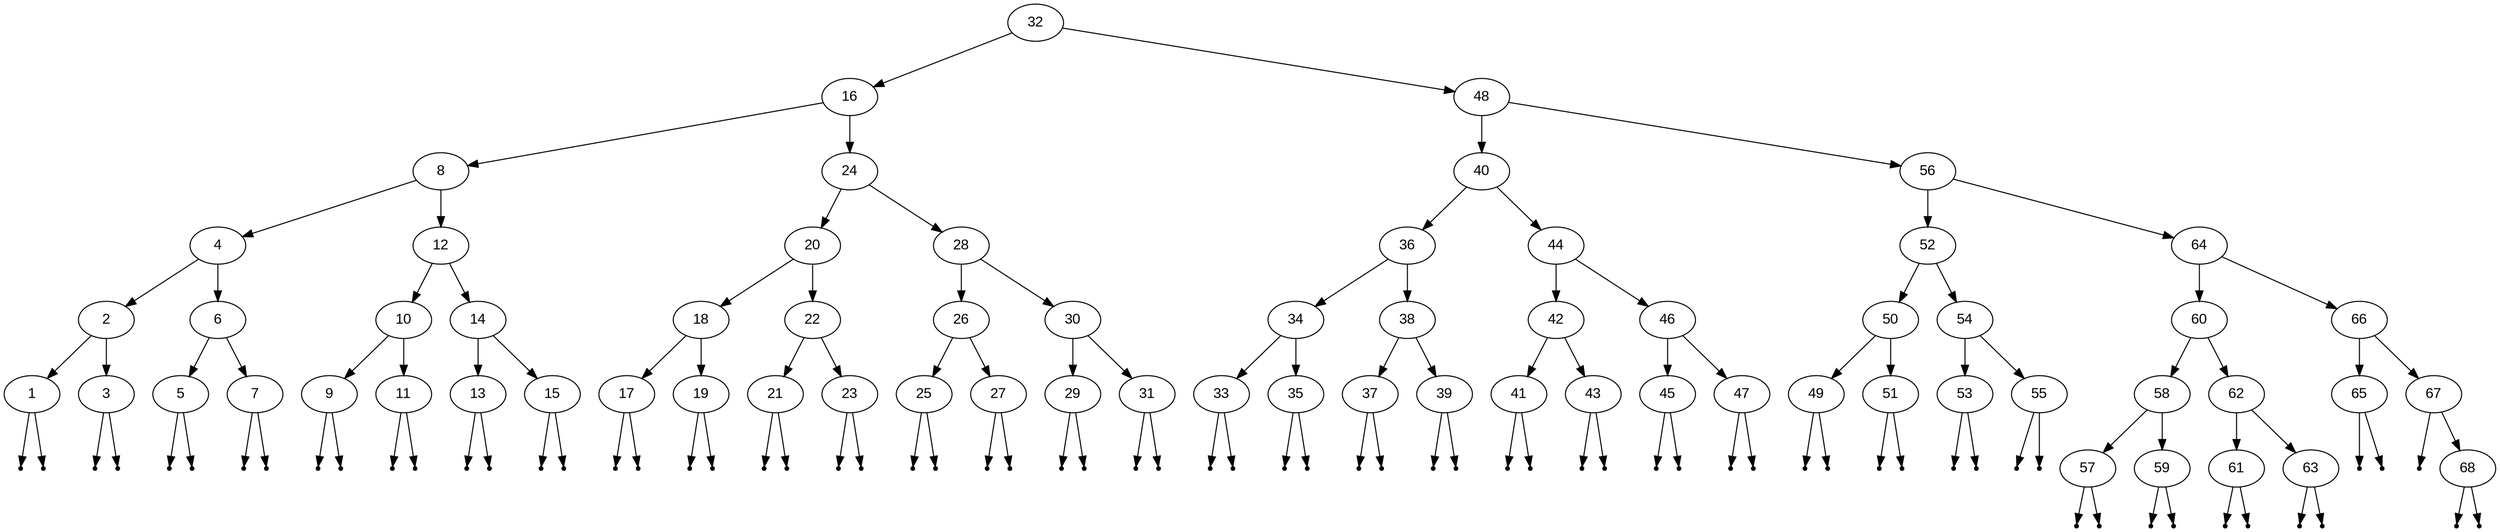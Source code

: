 digraph BinarySearchTree {
    node [fontname = "Arial"];
    32 -> 16;
    16 -> 8;
    8 -> 4;
    4 -> 2;
    2 -> 1;
    null0[shape=point];
    1 -> null0;
    null1[shape=point];
    1 -> null1;
    2 -> 3;
    null2[shape=point];
    3 -> null2;
    null3[shape=point];
    3 -> null3;
    4 -> 6;
    6 -> 5;
    null4[shape=point];
    5 -> null4;
    null5[shape=point];
    5 -> null5;
    6 -> 7;
    null6[shape=point];
    7 -> null6;
    null7[shape=point];
    7 -> null7;
    8 -> 12;
    12 -> 10;
    10 -> 9;
    null8[shape=point];
    9 -> null8;
    null9[shape=point];
    9 -> null9;
    10 -> 11;
    null10[shape=point];
    11 -> null10;
    null11[shape=point];
    11 -> null11;
    12 -> 14;
    14 -> 13;
    null12[shape=point];
    13 -> null12;
    null13[shape=point];
    13 -> null13;
    14 -> 15;
    null14[shape=point];
    15 -> null14;
    null15[shape=point];
    15 -> null15;
    16 -> 24;
    24 -> 20;
    20 -> 18;
    18 -> 17;
    null16[shape=point];
    17 -> null16;
    null17[shape=point];
    17 -> null17;
    18 -> 19;
    null18[shape=point];
    19 -> null18;
    null19[shape=point];
    19 -> null19;
    20 -> 22;
    22 -> 21;
    null20[shape=point];
    21 -> null20;
    null21[shape=point];
    21 -> null21;
    22 -> 23;
    null22[shape=point];
    23 -> null22;
    null23[shape=point];
    23 -> null23;
    24 -> 28;
    28 -> 26;
    26 -> 25;
    null24[shape=point];
    25 -> null24;
    null25[shape=point];
    25 -> null25;
    26 -> 27;
    null26[shape=point];
    27 -> null26;
    null27[shape=point];
    27 -> null27;
    28 -> 30;
    30 -> 29;
    null28[shape=point];
    29 -> null28;
    null29[shape=point];
    29 -> null29;
    30 -> 31;
    null30[shape=point];
    31 -> null30;
    null31[shape=point];
    31 -> null31;
    32 -> 48;
    48 -> 40;
    40 -> 36;
    36 -> 34;
    34 -> 33;
    null32[shape=point];
    33 -> null32;
    null33[shape=point];
    33 -> null33;
    34 -> 35;
    null34[shape=point];
    35 -> null34;
    null35[shape=point];
    35 -> null35;
    36 -> 38;
    38 -> 37;
    null36[shape=point];
    37 -> null36;
    null37[shape=point];
    37 -> null37;
    38 -> 39;
    null38[shape=point];
    39 -> null38;
    null39[shape=point];
    39 -> null39;
    40 -> 44;
    44 -> 42;
    42 -> 41;
    null40[shape=point];
    41 -> null40;
    null41[shape=point];
    41 -> null41;
    42 -> 43;
    null42[shape=point];
    43 -> null42;
    null43[shape=point];
    43 -> null43;
    44 -> 46;
    46 -> 45;
    null44[shape=point];
    45 -> null44;
    null45[shape=point];
    45 -> null45;
    46 -> 47;
    null46[shape=point];
    47 -> null46;
    null47[shape=point];
    47 -> null47;
    48 -> 56;
    56 -> 52;
    52 -> 50;
    50 -> 49;
    null48[shape=point];
    49 -> null48;
    null49[shape=point];
    49 -> null49;
    50 -> 51;
    null50[shape=point];
    51 -> null50;
    null51[shape=point];
    51 -> null51;
    52 -> 54;
    54 -> 53;
    null52[shape=point];
    53 -> null52;
    null53[shape=point];
    53 -> null53;
    54 -> 55;
    null54[shape=point];
    55 -> null54;
    null55[shape=point];
    55 -> null55;
    56 -> 64;
    64 -> 60;
    60 -> 58;
    58 -> 57;
    null56[shape=point];
    57 -> null56;
    null57[shape=point];
    57 -> null57;
    58 -> 59;
    null58[shape=point];
    59 -> null58;
    null59[shape=point];
    59 -> null59;
    60 -> 62;
    62 -> 61;
    null60[shape=point];
    61 -> null60;
    null61[shape=point];
    61 -> null61;
    62 -> 63;
    null62[shape=point];
    63 -> null62;
    null63[shape=point];
    63 -> null63;
    64 -> 66;
    66 -> 65;
    null64[shape=point];
    65 -> null64;
    null65[shape=point];
    65 -> null65;
    66 -> 67;
    null66[shape=point];
    67 -> null66;
    67 -> 68;
    null67[shape=point];
    68 -> null67;
    null68[shape=point];
    68 -> null68;
}